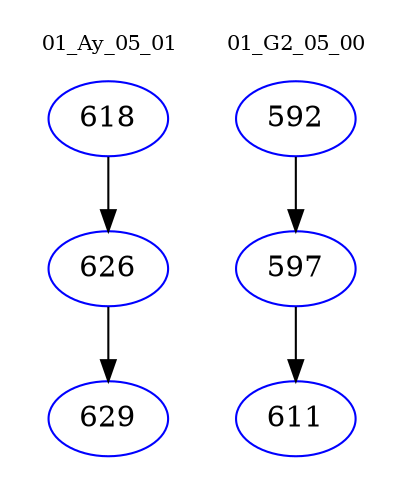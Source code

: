 digraph{
subgraph cluster_0 {
color = white
label = "01_Ay_05_01";
fontsize=10;
T0_618 [label="618", color="blue"]
T0_618 -> T0_626 [color="black"]
T0_626 [label="626", color="blue"]
T0_626 -> T0_629 [color="black"]
T0_629 [label="629", color="blue"]
}
subgraph cluster_1 {
color = white
label = "01_G2_05_00";
fontsize=10;
T1_592 [label="592", color="blue"]
T1_592 -> T1_597 [color="black"]
T1_597 [label="597", color="blue"]
T1_597 -> T1_611 [color="black"]
T1_611 [label="611", color="blue"]
}
}
